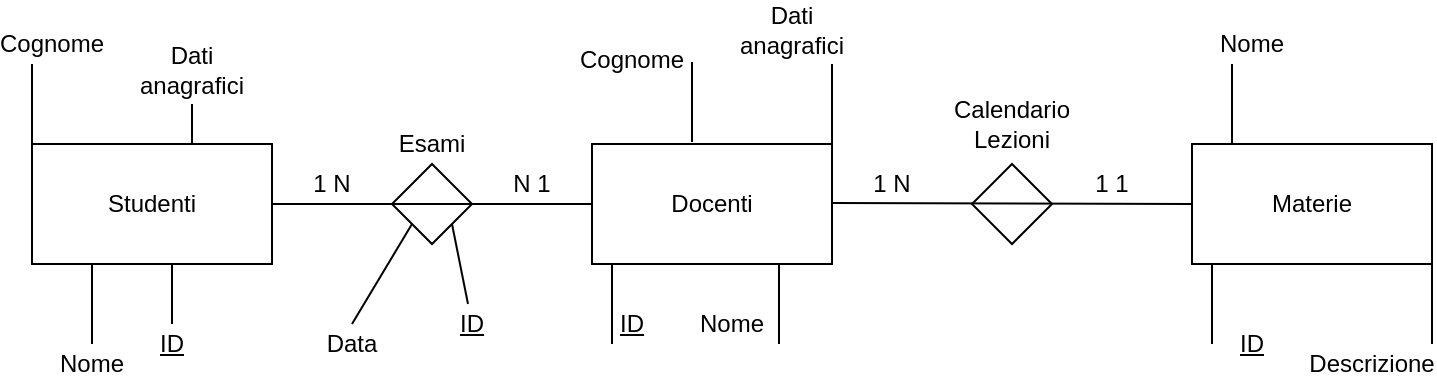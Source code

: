 <mxfile version="13.7.7" type="github"><diagram id="oaQGdMcUEtswDHkKgzPo" name="Page-1"><mxGraphModel dx="868" dy="433" grid="1" gridSize="10" guides="1" tooltips="1" connect="1" arrows="1" fold="1" page="1" pageScale="1" pageWidth="827" pageHeight="1169" math="0" shadow="0"><root><mxCell id="0"/><mxCell id="1" parent="0"/><mxCell id="ef5E6kEEtZ9oVgU3deCM-1" value="" style="rounded=0;whiteSpace=wrap;html=1;" vertex="1" parent="1"><mxGeometry x="60" y="200" width="120" height="60" as="geometry"/></mxCell><mxCell id="ef5E6kEEtZ9oVgU3deCM-2" value="" style="rounded=0;whiteSpace=wrap;html=1;" vertex="1" parent="1"><mxGeometry x="340" y="200" width="120" height="60" as="geometry"/></mxCell><mxCell id="ef5E6kEEtZ9oVgU3deCM-3" value="" style="rounded=0;whiteSpace=wrap;html=1;" vertex="1" parent="1"><mxGeometry x="640" y="200" width="120" height="60" as="geometry"/></mxCell><mxCell id="ef5E6kEEtZ9oVgU3deCM-4" value="" style="rhombus;whiteSpace=wrap;html=1;" vertex="1" parent="1"><mxGeometry x="240" y="210" width="40" height="40" as="geometry"/></mxCell><mxCell id="ef5E6kEEtZ9oVgU3deCM-5" value="" style="rhombus;whiteSpace=wrap;html=1;" vertex="1" parent="1"><mxGeometry x="530" y="210" width="40" height="40" as="geometry"/></mxCell><mxCell id="ef5E6kEEtZ9oVgU3deCM-6" value="" style="endArrow=none;html=1;exitX=1;exitY=0.5;exitDx=0;exitDy=0;entryX=0;entryY=0.5;entryDx=0;entryDy=0;" edge="1" parent="1" source="ef5E6kEEtZ9oVgU3deCM-1" target="ef5E6kEEtZ9oVgU3deCM-2"><mxGeometry width="50" height="50" relative="1" as="geometry"><mxPoint x="390" y="280" as="sourcePoint"/><mxPoint x="440" y="230" as="targetPoint"/></mxGeometry></mxCell><mxCell id="ef5E6kEEtZ9oVgU3deCM-7" value="" style="endArrow=none;html=1;exitX=1;exitY=0.5;exitDx=0;exitDy=0;entryX=0;entryY=0.5;entryDx=0;entryDy=0;" edge="1" parent="1" target="ef5E6kEEtZ9oVgU3deCM-3"><mxGeometry width="50" height="50" relative="1" as="geometry"><mxPoint x="460" y="229.5" as="sourcePoint"/><mxPoint x="620" y="229.5" as="targetPoint"/></mxGeometry></mxCell><mxCell id="ef5E6kEEtZ9oVgU3deCM-8" value="Docenti" style="text;html=1;strokeColor=none;fillColor=none;align=center;verticalAlign=middle;whiteSpace=wrap;rounded=0;" vertex="1" parent="1"><mxGeometry x="380" y="220" width="40" height="20" as="geometry"/></mxCell><mxCell id="ef5E6kEEtZ9oVgU3deCM-9" value="Studenti" style="text;html=1;strokeColor=none;fillColor=none;align=center;verticalAlign=middle;whiteSpace=wrap;rounded=0;" vertex="1" parent="1"><mxGeometry x="100" y="220" width="40" height="20" as="geometry"/></mxCell><mxCell id="ef5E6kEEtZ9oVgU3deCM-10" value="Materie" style="text;html=1;strokeColor=none;fillColor=none;align=center;verticalAlign=middle;whiteSpace=wrap;rounded=0;" vertex="1" parent="1"><mxGeometry x="680" y="220" width="40" height="20" as="geometry"/></mxCell><mxCell id="ef5E6kEEtZ9oVgU3deCM-11" value="Esami" style="text;html=1;strokeColor=none;fillColor=none;align=center;verticalAlign=middle;whiteSpace=wrap;rounded=0;" vertex="1" parent="1"><mxGeometry x="240" y="190" width="40" height="20" as="geometry"/></mxCell><mxCell id="ef5E6kEEtZ9oVgU3deCM-12" value="Calendario&lt;br&gt;Lezioni" style="text;html=1;strokeColor=none;fillColor=none;align=center;verticalAlign=middle;whiteSpace=wrap;rounded=0;" vertex="1" parent="1"><mxGeometry x="530" y="180" width="40" height="20" as="geometry"/></mxCell><mxCell id="ef5E6kEEtZ9oVgU3deCM-13" value="1 N" style="text;html=1;strokeColor=none;fillColor=none;align=center;verticalAlign=middle;whiteSpace=wrap;rounded=0;" vertex="1" parent="1"><mxGeometry x="190" y="210" width="40" height="20" as="geometry"/></mxCell><mxCell id="ef5E6kEEtZ9oVgU3deCM-14" value="1 N" style="text;html=1;strokeColor=none;fillColor=none;align=center;verticalAlign=middle;whiteSpace=wrap;rounded=0;" vertex="1" parent="1"><mxGeometry x="470" y="210" width="40" height="20" as="geometry"/></mxCell><mxCell id="ef5E6kEEtZ9oVgU3deCM-15" value="1 1" style="text;html=1;strokeColor=none;fillColor=none;align=center;verticalAlign=middle;whiteSpace=wrap;rounded=0;" vertex="1" parent="1"><mxGeometry x="580" y="210" width="40" height="20" as="geometry"/></mxCell><mxCell id="ef5E6kEEtZ9oVgU3deCM-16" value="N 1" style="text;html=1;strokeColor=none;fillColor=none;align=center;verticalAlign=middle;whiteSpace=wrap;rounded=0;" vertex="1" parent="1"><mxGeometry x="290" y="210" width="40" height="20" as="geometry"/></mxCell><mxCell id="ef5E6kEEtZ9oVgU3deCM-20" value="" style="endArrow=none;html=1;" edge="1" parent="1"><mxGeometry width="50" height="50" relative="1" as="geometry"><mxPoint x="130" y="290" as="sourcePoint"/><mxPoint x="130" y="260" as="targetPoint"/></mxGeometry></mxCell><mxCell id="ef5E6kEEtZ9oVgU3deCM-24" value="&lt;u&gt;ID&lt;/u&gt;" style="text;html=1;strokeColor=none;fillColor=none;align=center;verticalAlign=middle;whiteSpace=wrap;rounded=0;" vertex="1" parent="1"><mxGeometry x="110" y="290" width="40" height="20" as="geometry"/></mxCell><mxCell id="ef5E6kEEtZ9oVgU3deCM-28" value="" style="endArrow=none;html=1;exitX=0.25;exitY=1;exitDx=0;exitDy=0;" edge="1" parent="1" source="ef5E6kEEtZ9oVgU3deCM-1" target="ef5E6kEEtZ9oVgU3deCM-29"><mxGeometry width="50" height="50" relative="1" as="geometry"><mxPoint x="80" y="300" as="sourcePoint"/><mxPoint x="100" y="260" as="targetPoint"/></mxGeometry></mxCell><mxCell id="ef5E6kEEtZ9oVgU3deCM-29" value="Nome" style="text;html=1;strokeColor=none;fillColor=none;align=center;verticalAlign=middle;whiteSpace=wrap;rounded=0;" vertex="1" parent="1"><mxGeometry x="70" y="300" width="40" height="20" as="geometry"/></mxCell><mxCell id="ef5E6kEEtZ9oVgU3deCM-30" value="Cognome" style="text;html=1;strokeColor=none;fillColor=none;align=center;verticalAlign=middle;whiteSpace=wrap;rounded=0;" vertex="1" parent="1"><mxGeometry x="50" y="140" width="40" height="20" as="geometry"/></mxCell><mxCell id="ef5E6kEEtZ9oVgU3deCM-31" value="" style="endArrow=none;html=1;entryX=0.25;entryY=1;entryDx=0;entryDy=0;" edge="1" parent="1" target="ef5E6kEEtZ9oVgU3deCM-30"><mxGeometry width="50" height="50" relative="1" as="geometry"><mxPoint x="60" y="200" as="sourcePoint"/><mxPoint x="80" y="160" as="targetPoint"/><Array as="points"><mxPoint x="60" y="200"/></Array></mxGeometry></mxCell><mxCell id="ef5E6kEEtZ9oVgU3deCM-34" value="" style="endArrow=none;html=1;" edge="1" parent="1"><mxGeometry width="50" height="50" relative="1" as="geometry"><mxPoint x="140" y="200" as="sourcePoint"/><mxPoint x="140" y="180" as="targetPoint"/></mxGeometry></mxCell><mxCell id="ef5E6kEEtZ9oVgU3deCM-35" value="Dati anagrafici" style="text;html=1;strokeColor=none;fillColor=none;align=center;verticalAlign=middle;whiteSpace=wrap;rounded=0;" vertex="1" parent="1"><mxGeometry x="120" y="153" width="40" height="20" as="geometry"/></mxCell><mxCell id="ef5E6kEEtZ9oVgU3deCM-37" value="&lt;u&gt;ID&lt;/u&gt;" style="text;html=1;strokeColor=none;fillColor=none;align=center;verticalAlign=middle;whiteSpace=wrap;rounded=0;" vertex="1" parent="1"><mxGeometry x="340" y="280" width="40" height="20" as="geometry"/></mxCell><mxCell id="ef5E6kEEtZ9oVgU3deCM-38" value="Nome" style="text;html=1;strokeColor=none;fillColor=none;align=center;verticalAlign=middle;whiteSpace=wrap;rounded=0;" vertex="1" parent="1"><mxGeometry x="390" y="280" width="40" height="20" as="geometry"/></mxCell><mxCell id="ef5E6kEEtZ9oVgU3deCM-39" value="Cognome" style="text;html=1;strokeColor=none;fillColor=none;align=center;verticalAlign=middle;whiteSpace=wrap;rounded=0;" vertex="1" parent="1"><mxGeometry x="340" y="148" width="40" height="20" as="geometry"/></mxCell><mxCell id="ef5E6kEEtZ9oVgU3deCM-40" value="Dati anagrafici" style="text;html=1;strokeColor=none;fillColor=none;align=center;verticalAlign=middle;whiteSpace=wrap;rounded=0;" vertex="1" parent="1"><mxGeometry x="420" y="133" width="40" height="20" as="geometry"/></mxCell><mxCell id="ef5E6kEEtZ9oVgU3deCM-44" value="" style="endArrow=none;html=1;" edge="1" parent="1"><mxGeometry width="50" height="50" relative="1" as="geometry"><mxPoint x="350" y="300" as="sourcePoint"/><mxPoint x="350" y="260" as="targetPoint"/></mxGeometry></mxCell><mxCell id="ef5E6kEEtZ9oVgU3deCM-45" value="" style="endArrow=none;html=1;" edge="1" parent="1"><mxGeometry width="50" height="50" relative="1" as="geometry"><mxPoint x="433.5" y="300" as="sourcePoint"/><mxPoint x="433.5" y="260" as="targetPoint"/></mxGeometry></mxCell><mxCell id="ef5E6kEEtZ9oVgU3deCM-46" value="" style="endArrow=none;html=1;" edge="1" parent="1"><mxGeometry width="50" height="50" relative="1" as="geometry"><mxPoint x="460" y="200" as="sourcePoint"/><mxPoint x="460" y="160" as="targetPoint"/></mxGeometry></mxCell><mxCell id="ef5E6kEEtZ9oVgU3deCM-47" value="" style="endArrow=none;html=1;" edge="1" parent="1"><mxGeometry width="50" height="50" relative="1" as="geometry"><mxPoint x="390" y="199" as="sourcePoint"/><mxPoint x="390" y="159" as="targetPoint"/></mxGeometry></mxCell><mxCell id="ef5E6kEEtZ9oVgU3deCM-49" value="&lt;u&gt;ID&lt;/u&gt;" style="text;html=1;strokeColor=none;fillColor=none;align=center;verticalAlign=middle;whiteSpace=wrap;rounded=0;" vertex="1" parent="1"><mxGeometry x="650" y="290" width="40" height="20" as="geometry"/></mxCell><mxCell id="ef5E6kEEtZ9oVgU3deCM-50" value="" style="endArrow=none;html=1;" edge="1" parent="1"><mxGeometry width="50" height="50" relative="1" as="geometry"><mxPoint x="650" y="300" as="sourcePoint"/><mxPoint x="650" y="260" as="targetPoint"/></mxGeometry></mxCell><mxCell id="ef5E6kEEtZ9oVgU3deCM-51" value="Descrizione" style="text;html=1;strokeColor=none;fillColor=none;align=center;verticalAlign=middle;whiteSpace=wrap;rounded=0;" vertex="1" parent="1"><mxGeometry x="710" y="300" width="40" height="20" as="geometry"/></mxCell><mxCell id="ef5E6kEEtZ9oVgU3deCM-54" value="" style="endArrow=none;html=1;" edge="1" parent="1"><mxGeometry width="50" height="50" relative="1" as="geometry"><mxPoint x="760" y="300" as="sourcePoint"/><mxPoint x="760" y="260" as="targetPoint"/></mxGeometry></mxCell><mxCell id="ef5E6kEEtZ9oVgU3deCM-57" value="" style="endArrow=none;html=1;" edge="1" parent="1"><mxGeometry width="50" height="50" relative="1" as="geometry"><mxPoint x="660" y="200" as="sourcePoint"/><mxPoint x="660" y="160" as="targetPoint"/></mxGeometry></mxCell><mxCell id="ef5E6kEEtZ9oVgU3deCM-58" value="Nome" style="text;html=1;strokeColor=none;fillColor=none;align=center;verticalAlign=middle;whiteSpace=wrap;rounded=0;" vertex="1" parent="1"><mxGeometry x="650" y="140" width="40" height="20" as="geometry"/></mxCell><mxCell id="ef5E6kEEtZ9oVgU3deCM-60" value="" style="endArrow=none;html=1;exitX=0;exitY=1;exitDx=0;exitDy=0;entryX=0.5;entryY=0;entryDx=0;entryDy=0;" edge="1" parent="1" source="ef5E6kEEtZ9oVgU3deCM-4" target="ef5E6kEEtZ9oVgU3deCM-61"><mxGeometry width="50" height="50" relative="1" as="geometry"><mxPoint x="230" y="310" as="sourcePoint"/><mxPoint x="230" y="280" as="targetPoint"/></mxGeometry></mxCell><mxCell id="ef5E6kEEtZ9oVgU3deCM-61" value="Data" style="text;html=1;strokeColor=none;fillColor=none;align=center;verticalAlign=middle;whiteSpace=wrap;rounded=0;" vertex="1" parent="1"><mxGeometry x="200" y="290" width="40" height="20" as="geometry"/></mxCell><mxCell id="ef5E6kEEtZ9oVgU3deCM-63" value="" style="endArrow=none;html=1;exitX=0;exitY=1;exitDx=0;exitDy=0;" edge="1" parent="1" target="ef5E6kEEtZ9oVgU3deCM-64"><mxGeometry width="50" height="50" relative="1" as="geometry"><mxPoint x="270" y="240" as="sourcePoint"/><mxPoint x="280" y="290" as="targetPoint"/></mxGeometry></mxCell><mxCell id="ef5E6kEEtZ9oVgU3deCM-64" value="&lt;span style=&quot;font-style: normal&quot;&gt;&lt;u&gt;ID&lt;/u&gt;&lt;/span&gt;" style="text;html=1;strokeColor=none;fillColor=none;align=center;verticalAlign=middle;whiteSpace=wrap;rounded=0;fontStyle=2" vertex="1" parent="1"><mxGeometry x="260" y="280" width="40" height="20" as="geometry"/></mxCell></root></mxGraphModel></diagram></mxfile>